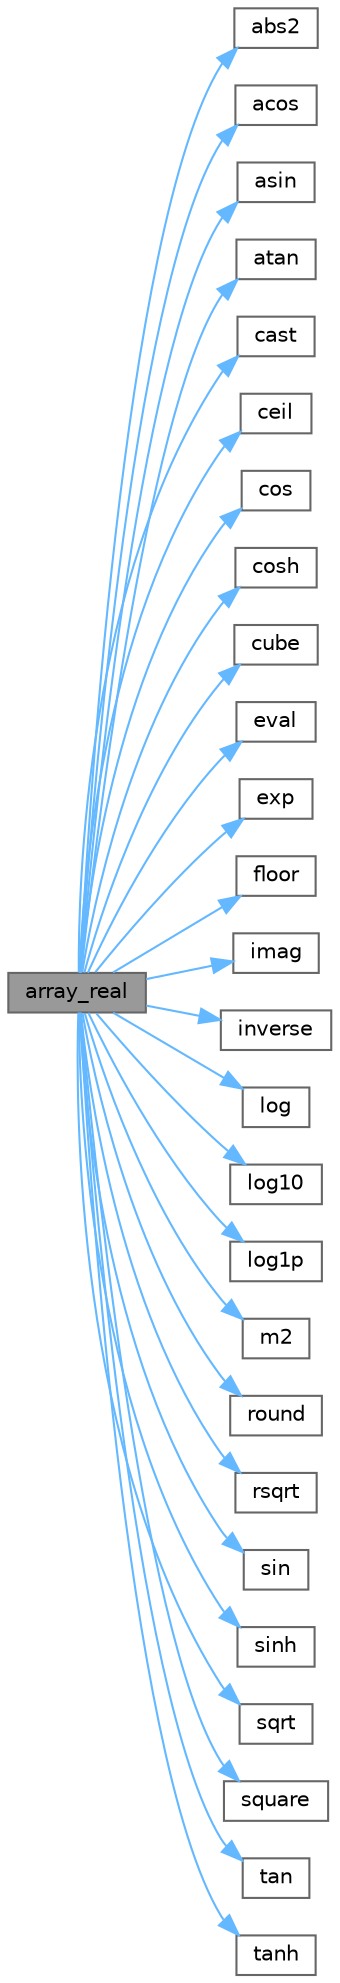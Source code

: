 digraph "array_real"
{
 // LATEX_PDF_SIZE
  bgcolor="transparent";
  edge [fontname=Helvetica,fontsize=10,labelfontname=Helvetica,labelfontsize=10];
  node [fontname=Helvetica,fontsize=10,shape=box,height=0.2,width=0.4];
  rankdir="LR";
  Node1 [id="Node000001",label="array_real",height=0.2,width=0.4,color="gray40", fillcolor="grey60", style="filled", fontcolor="black",tooltip=" "];
  Node1 -> Node2 [id="edge1_Node000001_Node000002",color="steelblue1",style="solid",tooltip=" "];
  Node2 [id="Node000002",label="abs2",height=0.2,width=0.4,color="grey40", fillcolor="white", style="filled",URL="$_array_cwise_unary_ops_8h.html#a4921dbe62d034394f6fa7810e8711356",tooltip=" "];
  Node1 -> Node3 [id="edge2_Node000001_Node000003",color="steelblue1",style="solid",tooltip=" "];
  Node3 [id="Node000003",label="acos",height=0.2,width=0.4,color="grey40", fillcolor="white", style="filled",URL="$_array_cwise_unary_ops_8h.html#a4ae93c48c742ccd51e0ec59fa85b49bd",tooltip=" "];
  Node1 -> Node4 [id="edge3_Node000001_Node000004",color="steelblue1",style="solid",tooltip=" "];
  Node4 [id="Node000004",label="asin",height=0.2,width=0.4,color="grey40", fillcolor="white", style="filled",URL="$_array_cwise_unary_ops_8h.html#a65b7255208b30e0a3a5a0389b77465db",tooltip=" "];
  Node1 -> Node5 [id="edge4_Node000001_Node000005",color="steelblue1",style="solid",tooltip=" "];
  Node5 [id="Node000005",label="atan",height=0.2,width=0.4,color="grey40", fillcolor="white", style="filled",URL="$_array_cwise_unary_ops_8h.html#aa79a675523a09fa6151004de7a3807d6",tooltip=" "];
  Node1 -> Node6 [id="edge5_Node000001_Node000006",color="steelblue1",style="solid",tooltip=" "];
  Node6 [id="Node000006",label="cast",height=0.2,width=0.4,color="grey40", fillcolor="white", style="filled",URL="$_common_cwise_unary_ops_8h.html#aa89d007196125d10fa7d6e19811aca05",tooltip=" "];
  Node1 -> Node7 [id="edge6_Node000001_Node000007",color="steelblue1",style="solid",tooltip=" "];
  Node7 [id="Node000007",label="ceil",height=0.2,width=0.4,color="grey40", fillcolor="white", style="filled",URL="$_array_cwise_unary_ops_8h.html#a63043b6807e8e10fb1adf4667e3664d2",tooltip=" "];
  Node1 -> Node8 [id="edge7_Node000001_Node000008",color="steelblue1",style="solid",tooltip=" "];
  Node8 [id="Node000008",label="cos",height=0.2,width=0.4,color="grey40", fillcolor="white", style="filled",URL="$_array_cwise_unary_ops_8h.html#a92b03396990b0e9eea0731aa406e31a4",tooltip=" "];
  Node1 -> Node9 [id="edge8_Node000001_Node000009",color="steelblue1",style="solid",tooltip=" "];
  Node9 [id="Node000009",label="cosh",height=0.2,width=0.4,color="grey40", fillcolor="white", style="filled",URL="$_array_cwise_unary_ops_8h.html#ada19e3b661917a4cd32736c1cead1a04",tooltip=" "];
  Node1 -> Node10 [id="edge9_Node000001_Node000010",color="steelblue1",style="solid",tooltip=" "];
  Node10 [id="Node000010",label="cube",height=0.2,width=0.4,color="grey40", fillcolor="white", style="filled",URL="$_array_cwise_unary_ops_8h.html#ad816d4a0c05f21e660e91e9febb1b900",tooltip=" "];
  Node1 -> Node11 [id="edge10_Node000001_Node000011",color="steelblue1",style="solid",tooltip=" "];
  Node11 [id="Node000011",label="eval",height=0.2,width=0.4,color="grey40", fillcolor="white", style="filled",URL="$sparse__permutations_8cpp.html#abf03ad46cd5db5b4eabad69a86a13a6c",tooltip=" "];
  Node1 -> Node12 [id="edge11_Node000001_Node000012",color="steelblue1",style="solid",tooltip=" "];
  Node12 [id="Node000012",label="exp",height=0.2,width=0.4,color="grey40", fillcolor="white", style="filled",URL="$_array_cwise_unary_ops_8h.html#a2500b5d4f377a445cb98d3f1facfa1cf",tooltip=" "];
  Node1 -> Node13 [id="edge12_Node000001_Node000013",color="steelblue1",style="solid",tooltip=" "];
  Node13 [id="Node000013",label="floor",height=0.2,width=0.4,color="grey40", fillcolor="white", style="filled",URL="$_array_cwise_unary_ops_8h.html#a3230e10964844c34fb73eaccc84dc8a7",tooltip=" "];
  Node1 -> Node14 [id="edge13_Node000001_Node000014",color="steelblue1",style="solid",tooltip=" "];
  Node14 [id="Node000014",label="imag",height=0.2,width=0.4,color="grey40", fillcolor="white", style="filled",URL="$_common_cwise_unary_ops_8h.html#a8cc3d2f4413a156b2ec6a3097efd3aa4",tooltip=" "];
  Node1 -> Node15 [id="edge14_Node000001_Node000015",color="steelblue1",style="solid",tooltip=" "];
  Node15 [id="Node000015",label="inverse",height=0.2,width=0.4,color="grey40", fillcolor="white", style="filled",URL="$_array_cwise_unary_ops_8h.html#ab3df1b08b9c073db2a7e61a9b06bb295",tooltip=" "];
  Node1 -> Node16 [id="edge15_Node000001_Node000016",color="steelblue1",style="solid",tooltip=" "];
  Node16 [id="Node000016",label="log",height=0.2,width=0.4,color="grey40", fillcolor="white", style="filled",URL="$_array_cwise_unary_ops_8h.html#a48e72df6412ca98881afcd657352a1d5",tooltip=" "];
  Node1 -> Node17 [id="edge16_Node000001_Node000017",color="steelblue1",style="solid",tooltip=" "];
  Node17 [id="Node000017",label="log10",height=0.2,width=0.4,color="grey40", fillcolor="white", style="filled",URL="$_array_cwise_unary_ops_8h.html#a0c3fefc62276f48a9bb4cd578b3a535d",tooltip=" "];
  Node1 -> Node18 [id="edge17_Node000001_Node000018",color="steelblue1",style="solid",tooltip=" "];
  Node18 [id="Node000018",label="log1p",height=0.2,width=0.4,color="grey40", fillcolor="white", style="filled",URL="$_array_cwise_unary_ops_8h.html#a702d5c93d5ee82111b2be362efc53ec6",tooltip=" "];
  Node1 -> Node19 [id="edge18_Node000001_Node000019",color="steelblue1",style="solid",tooltip=" "];
  Node19 [id="Node000019",label="m2",height=0.2,width=0.4,color="grey40", fillcolor="white", style="filled",URL="$_tutorial___map__using_8cpp.html#ab3a01b595d22393ace0d30d5fa299f76",tooltip=" "];
  Node1 -> Node20 [id="edge19_Node000001_Node000020",color="steelblue1",style="solid",tooltip=" "];
  Node20 [id="Node000020",label="round",height=0.2,width=0.4,color="grey40", fillcolor="white", style="filled",URL="$_array_cwise_unary_ops_8h.html#ac805f9c4e64d7f48898ac876c0a541e7",tooltip=" "];
  Node1 -> Node21 [id="edge20_Node000001_Node000021",color="steelblue1",style="solid",tooltip=" "];
  Node21 [id="Node000021",label="rsqrt",height=0.2,width=0.4,color="grey40", fillcolor="white", style="filled",URL="$_array_cwise_unary_ops_8h.html#ac9f51aed5c36ba21083e59248fff0a7b",tooltip=" "];
  Node1 -> Node22 [id="edge21_Node000001_Node000022",color="steelblue1",style="solid",tooltip=" "];
  Node22 [id="Node000022",label="sin",height=0.2,width=0.4,color="grey40", fillcolor="white", style="filled",URL="$_array_cwise_unary_ops_8h.html#a9cfb0ea58bd813510a9e2db18a5e49f0",tooltip=" "];
  Node1 -> Node23 [id="edge22_Node000001_Node000023",color="steelblue1",style="solid",tooltip=" "];
  Node23 [id="Node000023",label="sinh",height=0.2,width=0.4,color="grey40", fillcolor="white", style="filled",URL="$_array_cwise_unary_ops_8h.html#a2a79b4dc952416cf485d5f84af4c798e",tooltip=" "];
  Node1 -> Node24 [id="edge23_Node000001_Node000024",color="steelblue1",style="solid",tooltip=" "];
  Node24 [id="Node000024",label="sqrt",height=0.2,width=0.4,color="grey40", fillcolor="white", style="filled",URL="$_array_cwise_unary_ops_8h.html#a656b9217a2fcb6de59dc8d1eb3079cc7",tooltip=" "];
  Node1 -> Node25 [id="edge24_Node000001_Node000025",color="steelblue1",style="solid",tooltip=" "];
  Node25 [id="Node000025",label="square",height=0.2,width=0.4,color="grey40", fillcolor="white", style="filled",URL="$_array_cwise_unary_ops_8h.html#aa1e484838873e960b8c8ba7e066ba837",tooltip=" "];
  Node1 -> Node26 [id="edge25_Node000001_Node000026",color="steelblue1",style="solid",tooltip=" "];
  Node26 [id="Node000026",label="tan",height=0.2,width=0.4,color="grey40", fillcolor="white", style="filled",URL="$_array_cwise_unary_ops_8h.html#a0c32a3874bfc5438d11b75c9f40256d1",tooltip=" "];
  Node1 -> Node27 [id="edge26_Node000001_Node000027",color="steelblue1",style="solid",tooltip=" "];
  Node27 [id="Node000027",label="tanh",height=0.2,width=0.4,color="grey40", fillcolor="white", style="filled",URL="$_array_cwise_unary_ops_8h.html#ad7864d65f1037041e3f06ee1a8a5ae1e",tooltip=" "];
}
